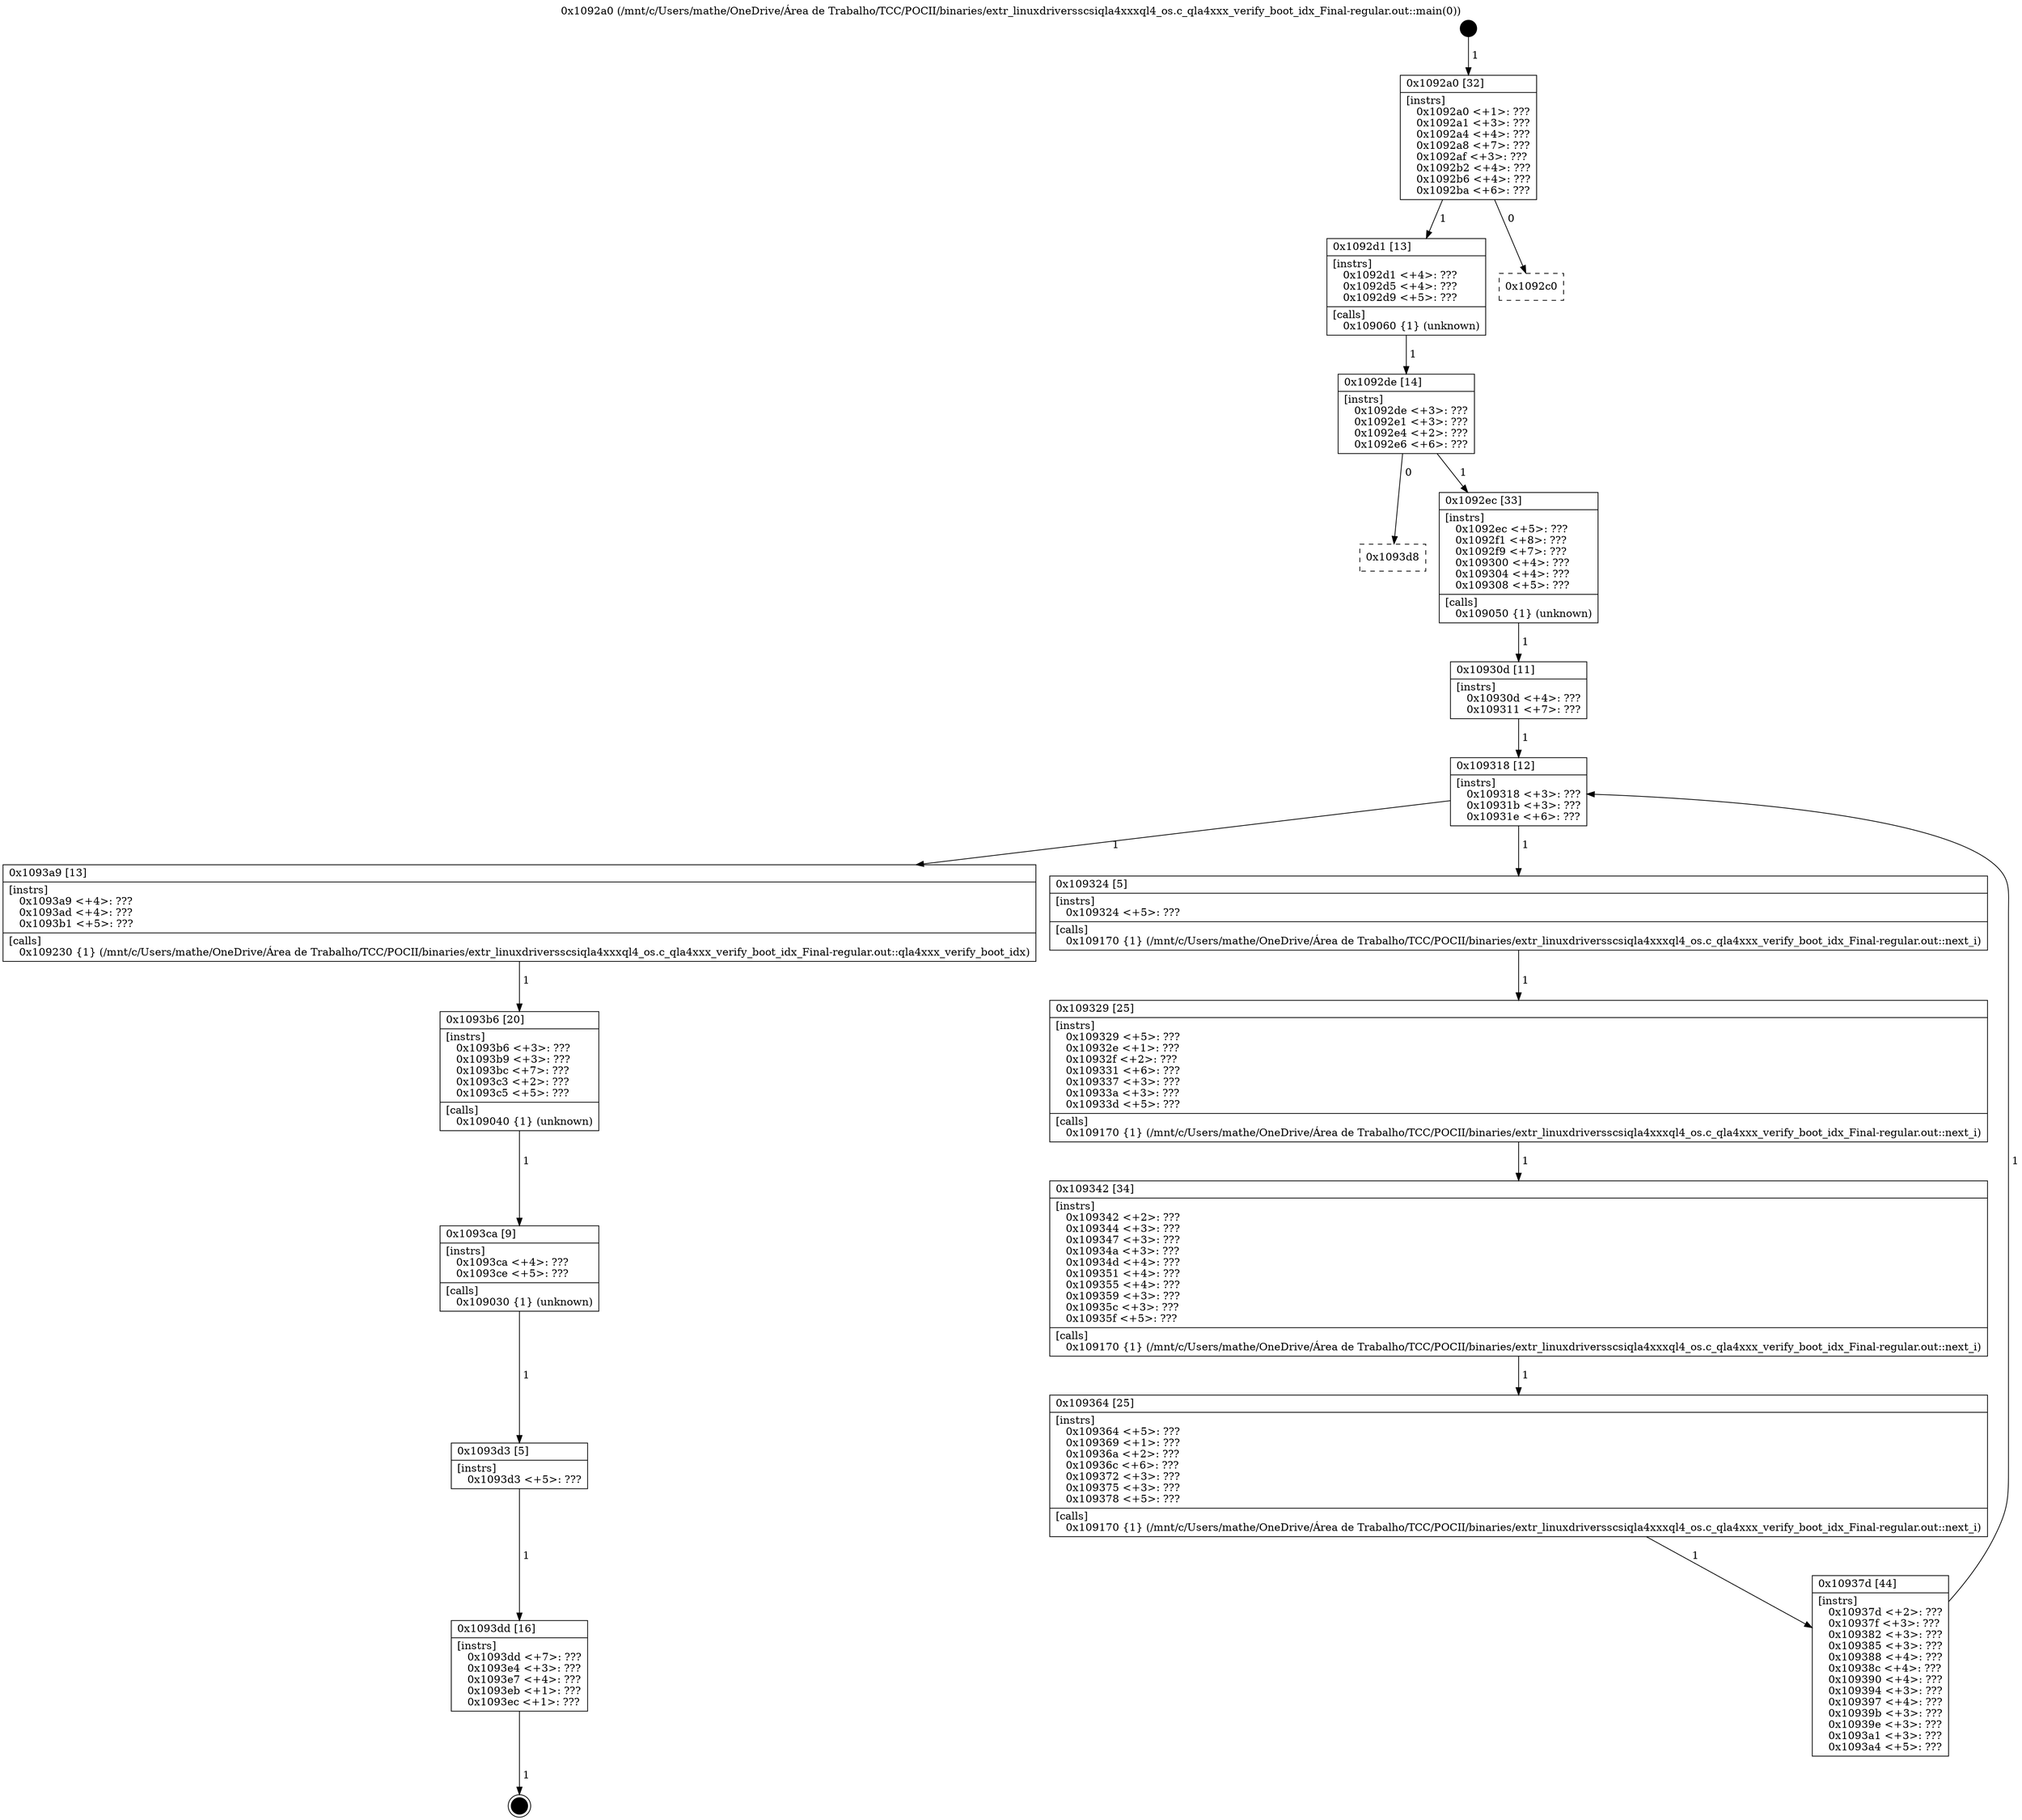 digraph "0x1092a0" {
  label = "0x1092a0 (/mnt/c/Users/mathe/OneDrive/Área de Trabalho/TCC/POCII/binaries/extr_linuxdriversscsiqla4xxxql4_os.c_qla4xxx_verify_boot_idx_Final-regular.out::main(0))"
  labelloc = "t"
  node[shape=record]

  Entry [label="",width=0.3,height=0.3,shape=circle,fillcolor=black,style=filled]
  "0x1092a0" [label="{
     0x1092a0 [32]\l
     | [instrs]\l
     &nbsp;&nbsp;0x1092a0 \<+1\>: ???\l
     &nbsp;&nbsp;0x1092a1 \<+3\>: ???\l
     &nbsp;&nbsp;0x1092a4 \<+4\>: ???\l
     &nbsp;&nbsp;0x1092a8 \<+7\>: ???\l
     &nbsp;&nbsp;0x1092af \<+3\>: ???\l
     &nbsp;&nbsp;0x1092b2 \<+4\>: ???\l
     &nbsp;&nbsp;0x1092b6 \<+4\>: ???\l
     &nbsp;&nbsp;0x1092ba \<+6\>: ???\l
  }"]
  "0x1092d1" [label="{
     0x1092d1 [13]\l
     | [instrs]\l
     &nbsp;&nbsp;0x1092d1 \<+4\>: ???\l
     &nbsp;&nbsp;0x1092d5 \<+4\>: ???\l
     &nbsp;&nbsp;0x1092d9 \<+5\>: ???\l
     | [calls]\l
     &nbsp;&nbsp;0x109060 \{1\} (unknown)\l
  }"]
  "0x1092c0" [label="{
     0x1092c0\l
  }", style=dashed]
  "0x1092de" [label="{
     0x1092de [14]\l
     | [instrs]\l
     &nbsp;&nbsp;0x1092de \<+3\>: ???\l
     &nbsp;&nbsp;0x1092e1 \<+3\>: ???\l
     &nbsp;&nbsp;0x1092e4 \<+2\>: ???\l
     &nbsp;&nbsp;0x1092e6 \<+6\>: ???\l
  }"]
  "0x1093d8" [label="{
     0x1093d8\l
  }", style=dashed]
  "0x1092ec" [label="{
     0x1092ec [33]\l
     | [instrs]\l
     &nbsp;&nbsp;0x1092ec \<+5\>: ???\l
     &nbsp;&nbsp;0x1092f1 \<+8\>: ???\l
     &nbsp;&nbsp;0x1092f9 \<+7\>: ???\l
     &nbsp;&nbsp;0x109300 \<+4\>: ???\l
     &nbsp;&nbsp;0x109304 \<+4\>: ???\l
     &nbsp;&nbsp;0x109308 \<+5\>: ???\l
     | [calls]\l
     &nbsp;&nbsp;0x109050 \{1\} (unknown)\l
  }"]
  Exit [label="",width=0.3,height=0.3,shape=circle,fillcolor=black,style=filled,peripheries=2]
  "0x109318" [label="{
     0x109318 [12]\l
     | [instrs]\l
     &nbsp;&nbsp;0x109318 \<+3\>: ???\l
     &nbsp;&nbsp;0x10931b \<+3\>: ???\l
     &nbsp;&nbsp;0x10931e \<+6\>: ???\l
  }"]
  "0x1093a9" [label="{
     0x1093a9 [13]\l
     | [instrs]\l
     &nbsp;&nbsp;0x1093a9 \<+4\>: ???\l
     &nbsp;&nbsp;0x1093ad \<+4\>: ???\l
     &nbsp;&nbsp;0x1093b1 \<+5\>: ???\l
     | [calls]\l
     &nbsp;&nbsp;0x109230 \{1\} (/mnt/c/Users/mathe/OneDrive/Área de Trabalho/TCC/POCII/binaries/extr_linuxdriversscsiqla4xxxql4_os.c_qla4xxx_verify_boot_idx_Final-regular.out::qla4xxx_verify_boot_idx)\l
  }"]
  "0x109324" [label="{
     0x109324 [5]\l
     | [instrs]\l
     &nbsp;&nbsp;0x109324 \<+5\>: ???\l
     | [calls]\l
     &nbsp;&nbsp;0x109170 \{1\} (/mnt/c/Users/mathe/OneDrive/Área de Trabalho/TCC/POCII/binaries/extr_linuxdriversscsiqla4xxxql4_os.c_qla4xxx_verify_boot_idx_Final-regular.out::next_i)\l
  }"]
  "0x109329" [label="{
     0x109329 [25]\l
     | [instrs]\l
     &nbsp;&nbsp;0x109329 \<+5\>: ???\l
     &nbsp;&nbsp;0x10932e \<+1\>: ???\l
     &nbsp;&nbsp;0x10932f \<+2\>: ???\l
     &nbsp;&nbsp;0x109331 \<+6\>: ???\l
     &nbsp;&nbsp;0x109337 \<+3\>: ???\l
     &nbsp;&nbsp;0x10933a \<+3\>: ???\l
     &nbsp;&nbsp;0x10933d \<+5\>: ???\l
     | [calls]\l
     &nbsp;&nbsp;0x109170 \{1\} (/mnt/c/Users/mathe/OneDrive/Área de Trabalho/TCC/POCII/binaries/extr_linuxdriversscsiqla4xxxql4_os.c_qla4xxx_verify_boot_idx_Final-regular.out::next_i)\l
  }"]
  "0x109342" [label="{
     0x109342 [34]\l
     | [instrs]\l
     &nbsp;&nbsp;0x109342 \<+2\>: ???\l
     &nbsp;&nbsp;0x109344 \<+3\>: ???\l
     &nbsp;&nbsp;0x109347 \<+3\>: ???\l
     &nbsp;&nbsp;0x10934a \<+3\>: ???\l
     &nbsp;&nbsp;0x10934d \<+4\>: ???\l
     &nbsp;&nbsp;0x109351 \<+4\>: ???\l
     &nbsp;&nbsp;0x109355 \<+4\>: ???\l
     &nbsp;&nbsp;0x109359 \<+3\>: ???\l
     &nbsp;&nbsp;0x10935c \<+3\>: ???\l
     &nbsp;&nbsp;0x10935f \<+5\>: ???\l
     | [calls]\l
     &nbsp;&nbsp;0x109170 \{1\} (/mnt/c/Users/mathe/OneDrive/Área de Trabalho/TCC/POCII/binaries/extr_linuxdriversscsiqla4xxxql4_os.c_qla4xxx_verify_boot_idx_Final-regular.out::next_i)\l
  }"]
  "0x109364" [label="{
     0x109364 [25]\l
     | [instrs]\l
     &nbsp;&nbsp;0x109364 \<+5\>: ???\l
     &nbsp;&nbsp;0x109369 \<+1\>: ???\l
     &nbsp;&nbsp;0x10936a \<+2\>: ???\l
     &nbsp;&nbsp;0x10936c \<+6\>: ???\l
     &nbsp;&nbsp;0x109372 \<+3\>: ???\l
     &nbsp;&nbsp;0x109375 \<+3\>: ???\l
     &nbsp;&nbsp;0x109378 \<+5\>: ???\l
     | [calls]\l
     &nbsp;&nbsp;0x109170 \{1\} (/mnt/c/Users/mathe/OneDrive/Área de Trabalho/TCC/POCII/binaries/extr_linuxdriversscsiqla4xxxql4_os.c_qla4xxx_verify_boot_idx_Final-regular.out::next_i)\l
  }"]
  "0x10937d" [label="{
     0x10937d [44]\l
     | [instrs]\l
     &nbsp;&nbsp;0x10937d \<+2\>: ???\l
     &nbsp;&nbsp;0x10937f \<+3\>: ???\l
     &nbsp;&nbsp;0x109382 \<+3\>: ???\l
     &nbsp;&nbsp;0x109385 \<+3\>: ???\l
     &nbsp;&nbsp;0x109388 \<+4\>: ???\l
     &nbsp;&nbsp;0x10938c \<+4\>: ???\l
     &nbsp;&nbsp;0x109390 \<+4\>: ???\l
     &nbsp;&nbsp;0x109394 \<+3\>: ???\l
     &nbsp;&nbsp;0x109397 \<+4\>: ???\l
     &nbsp;&nbsp;0x10939b \<+3\>: ???\l
     &nbsp;&nbsp;0x10939e \<+3\>: ???\l
     &nbsp;&nbsp;0x1093a1 \<+3\>: ???\l
     &nbsp;&nbsp;0x1093a4 \<+5\>: ???\l
  }"]
  "0x10930d" [label="{
     0x10930d [11]\l
     | [instrs]\l
     &nbsp;&nbsp;0x10930d \<+4\>: ???\l
     &nbsp;&nbsp;0x109311 \<+7\>: ???\l
  }"]
  "0x1093b6" [label="{
     0x1093b6 [20]\l
     | [instrs]\l
     &nbsp;&nbsp;0x1093b6 \<+3\>: ???\l
     &nbsp;&nbsp;0x1093b9 \<+3\>: ???\l
     &nbsp;&nbsp;0x1093bc \<+7\>: ???\l
     &nbsp;&nbsp;0x1093c3 \<+2\>: ???\l
     &nbsp;&nbsp;0x1093c5 \<+5\>: ???\l
     | [calls]\l
     &nbsp;&nbsp;0x109040 \{1\} (unknown)\l
  }"]
  "0x1093ca" [label="{
     0x1093ca [9]\l
     | [instrs]\l
     &nbsp;&nbsp;0x1093ca \<+4\>: ???\l
     &nbsp;&nbsp;0x1093ce \<+5\>: ???\l
     | [calls]\l
     &nbsp;&nbsp;0x109030 \{1\} (unknown)\l
  }"]
  "0x1093d3" [label="{
     0x1093d3 [5]\l
     | [instrs]\l
     &nbsp;&nbsp;0x1093d3 \<+5\>: ???\l
  }"]
  "0x1093dd" [label="{
     0x1093dd [16]\l
     | [instrs]\l
     &nbsp;&nbsp;0x1093dd \<+7\>: ???\l
     &nbsp;&nbsp;0x1093e4 \<+3\>: ???\l
     &nbsp;&nbsp;0x1093e7 \<+4\>: ???\l
     &nbsp;&nbsp;0x1093eb \<+1\>: ???\l
     &nbsp;&nbsp;0x1093ec \<+1\>: ???\l
  }"]
  Entry -> "0x1092a0" [label=" 1"]
  "0x1092a0" -> "0x1092d1" [label=" 1"]
  "0x1092a0" -> "0x1092c0" [label=" 0"]
  "0x1092d1" -> "0x1092de" [label=" 1"]
  "0x1092de" -> "0x1093d8" [label=" 0"]
  "0x1092de" -> "0x1092ec" [label=" 1"]
  "0x1093dd" -> Exit [label=" 1"]
  "0x1092ec" -> "0x10930d" [label=" 1"]
  "0x109318" -> "0x1093a9" [label=" 1"]
  "0x109318" -> "0x109324" [label=" 1"]
  "0x109324" -> "0x109329" [label=" 1"]
  "0x109329" -> "0x109342" [label=" 1"]
  "0x109342" -> "0x109364" [label=" 1"]
  "0x109364" -> "0x10937d" [label=" 1"]
  "0x10930d" -> "0x109318" [label=" 1"]
  "0x10937d" -> "0x109318" [label=" 1"]
  "0x1093a9" -> "0x1093b6" [label=" 1"]
  "0x1093b6" -> "0x1093ca" [label=" 1"]
  "0x1093ca" -> "0x1093d3" [label=" 1"]
  "0x1093d3" -> "0x1093dd" [label=" 1"]
}
